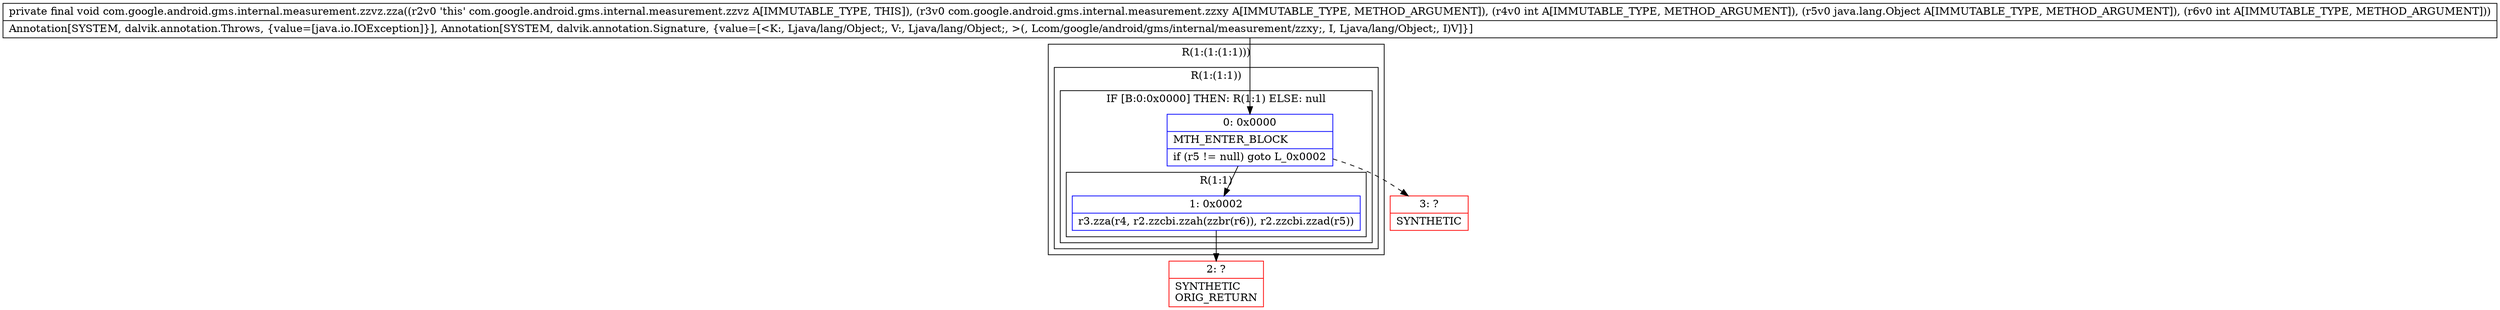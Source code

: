 digraph "CFG forcom.google.android.gms.internal.measurement.zzvz.zza(Lcom\/google\/android\/gms\/internal\/measurement\/zzxy;ILjava\/lang\/Object;I)V" {
subgraph cluster_Region_1282158812 {
label = "R(1:(1:(1:1)))";
node [shape=record,color=blue];
subgraph cluster_Region_163860402 {
label = "R(1:(1:1))";
node [shape=record,color=blue];
subgraph cluster_IfRegion_536747343 {
label = "IF [B:0:0x0000] THEN: R(1:1) ELSE: null";
node [shape=record,color=blue];
Node_0 [shape=record,label="{0\:\ 0x0000|MTH_ENTER_BLOCK\l|if (r5 != null) goto L_0x0002\l}"];
subgraph cluster_Region_789787042 {
label = "R(1:1)";
node [shape=record,color=blue];
Node_1 [shape=record,label="{1\:\ 0x0002|r3.zza(r4, r2.zzcbi.zzah(zzbr(r6)), r2.zzcbi.zzad(r5))\l}"];
}
}
}
}
Node_2 [shape=record,color=red,label="{2\:\ ?|SYNTHETIC\lORIG_RETURN\l}"];
Node_3 [shape=record,color=red,label="{3\:\ ?|SYNTHETIC\l}"];
MethodNode[shape=record,label="{private final void com.google.android.gms.internal.measurement.zzvz.zza((r2v0 'this' com.google.android.gms.internal.measurement.zzvz A[IMMUTABLE_TYPE, THIS]), (r3v0 com.google.android.gms.internal.measurement.zzxy A[IMMUTABLE_TYPE, METHOD_ARGUMENT]), (r4v0 int A[IMMUTABLE_TYPE, METHOD_ARGUMENT]), (r5v0 java.lang.Object A[IMMUTABLE_TYPE, METHOD_ARGUMENT]), (r6v0 int A[IMMUTABLE_TYPE, METHOD_ARGUMENT]))  | Annotation[SYSTEM, dalvik.annotation.Throws, \{value=[java.io.IOException]\}], Annotation[SYSTEM, dalvik.annotation.Signature, \{value=[\<K:, Ljava\/lang\/Object;, V:, Ljava\/lang\/Object;, \>(, Lcom\/google\/android\/gms\/internal\/measurement\/zzxy;, I, Ljava\/lang\/Object;, I)V]\}]\l}"];
MethodNode -> Node_0;
Node_0 -> Node_1;
Node_0 -> Node_3[style=dashed];
Node_1 -> Node_2;
}

